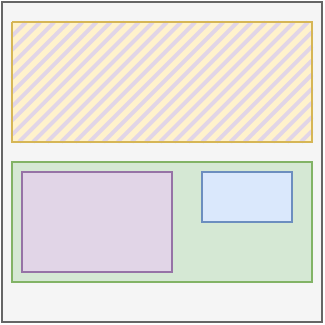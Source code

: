 <mxfile version="13.1.3" type="device"><diagram id="DiWTmMV9iW6wB8eJZzJZ" name="Page-1"><mxGraphModel dx="418" dy="212" grid="1" gridSize="10" guides="1" tooltips="1" connect="1" arrows="1" fold="1" page="1" pageScale="1" pageWidth="850" pageHeight="1100" math="0" shadow="0"><root><mxCell id="0"/><mxCell id="1" parent="0"/><mxCell id="UWL6WIJWx3e0-HxivsOu-1" value="" style="rounded=0;whiteSpace=wrap;html=1;fillColor=#f5f5f5;strokeColor=#666666;fontColor=#333333;" vertex="1" parent="1"><mxGeometry x="200" y="80" width="160" height="160" as="geometry"/></mxCell><mxCell id="UWL6WIJWx3e0-HxivsOu-4" value="" style="verticalLabelPosition=bottom;verticalAlign=top;html=1;shape=mxgraph.basic.patternFillRect;fillStyle=diag;step=5;fillStrokeWidth=2;fillStrokeColor=#e1d5e7;fillColor=#fff2cc;strokeColor=#d6b656;" vertex="1" parent="1"><mxGeometry x="205" y="90" width="150" height="60" as="geometry"/></mxCell><mxCell id="UWL6WIJWx3e0-HxivsOu-5" value="" style="rounded=0;whiteSpace=wrap;html=1;fillColor=#d5e8d4;strokeColor=#82b366;" vertex="1" parent="1"><mxGeometry x="205" y="160" width="150" height="60" as="geometry"/></mxCell><mxCell id="UWL6WIJWx3e0-HxivsOu-6" value="" style="rounded=0;whiteSpace=wrap;html=1;fillColor=#e1d5e7;strokeColor=#9673a6;" vertex="1" parent="1"><mxGeometry x="210" y="165" width="75" height="50" as="geometry"/></mxCell><mxCell id="UWL6WIJWx3e0-HxivsOu-7" value="" style="rounded=0;whiteSpace=wrap;html=1;fillColor=#dae8fc;strokeColor=#6c8ebf;" vertex="1" parent="1"><mxGeometry x="300" y="165" width="45" height="25" as="geometry"/></mxCell></root></mxGraphModel></diagram></mxfile>